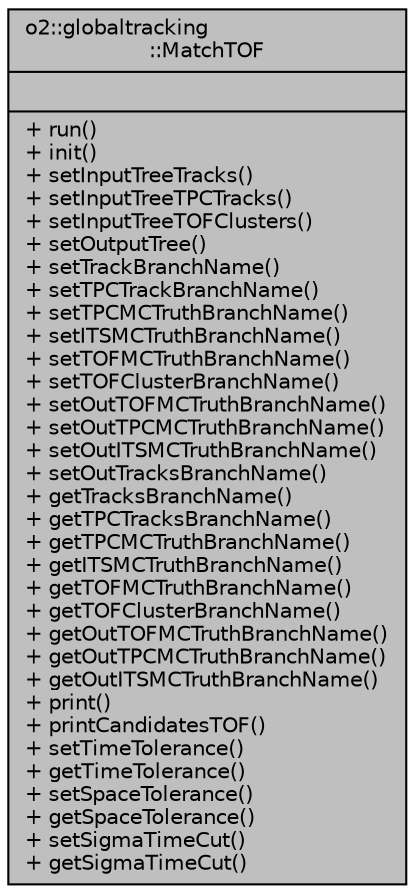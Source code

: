 digraph "o2::globaltracking::MatchTOF"
{
 // INTERACTIVE_SVG=YES
  bgcolor="transparent";
  edge [fontname="Helvetica",fontsize="10",labelfontname="Helvetica",labelfontsize="10"];
  node [fontname="Helvetica",fontsize="10",shape=record];
  Node1 [label="{o2::globaltracking\l::MatchTOF\n||+ run()\l+ init()\l+ setInputTreeTracks()\l+ setInputTreeTPCTracks()\l+ setInputTreeTOFClusters()\l+ setOutputTree()\l+ setTrackBranchName()\l+ setTPCTrackBranchName()\l+ setTPCMCTruthBranchName()\l+ setITSMCTruthBranchName()\l+ setTOFMCTruthBranchName()\l+ setTOFClusterBranchName()\l+ setOutTOFMCTruthBranchName()\l+ setOutTPCMCTruthBranchName()\l+ setOutITSMCTruthBranchName()\l+ setOutTracksBranchName()\l+ getTracksBranchName()\l+ getTPCTracksBranchName()\l+ getTPCMCTruthBranchName()\l+ getITSMCTruthBranchName()\l+ getTOFMCTruthBranchName()\l+ getTOFClusterBranchName()\l+ getOutTOFMCTruthBranchName()\l+ getOutTPCMCTruthBranchName()\l+ getOutITSMCTruthBranchName()\l+ print()\l+ printCandidatesTOF()\l+ setTimeTolerance()\l+ getTimeTolerance()\l+ setSpaceTolerance()\l+ getSpaceTolerance()\l+ setSigmaTimeCut()\l+ getSigmaTimeCut()\l}",height=0.2,width=0.4,color="black", fillcolor="grey75", style="filled" fontcolor="black"];
}
